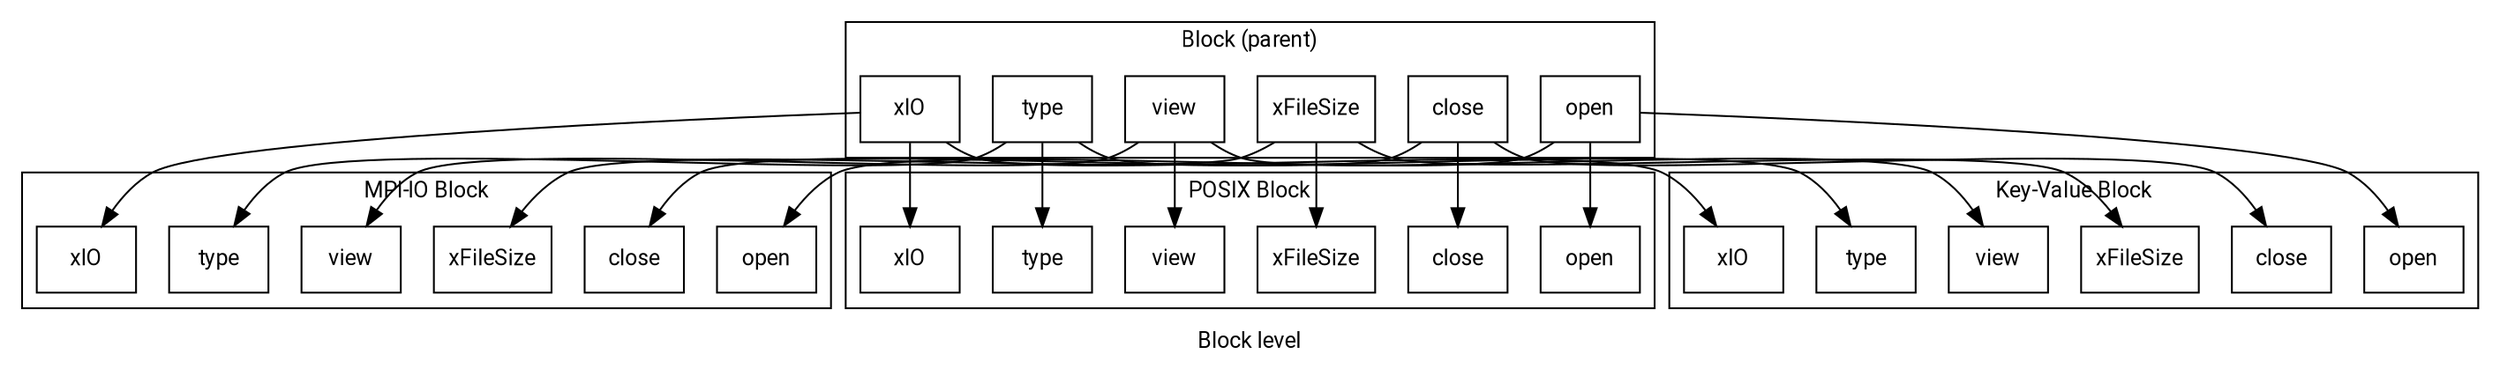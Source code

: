 digraph G
{
    fontname = "Roboto"
    fontsize = 12
    node
    [
        fontname = "Roboto"
        fontsize = 12
        shape = "record"
    ]
    edge
    [
        fontname = "Roboto"
        fontsize = 12
    ]
    label = "Block level"
    subgraph clusterMPI
    {
        label = "MPI-IO Block"
        mopen [ label = "{open}" ]
        mclose [ label = "{close}" ]
        mfs [ label = "{xFileSize}" ]
        mview [ label = "{view}" ]
        mtype [ label = "{type}" ]
        mIO [ label = "{xIO}" ] //Async and regular
    }
    subgraph clusterPOSIX
    {
        label = "POSIX Block"
        posopen [ label = "{open}" ]
        posclose [ label = "{close}" ]
        posfs [ label = "{xFileSize}" ]
        posview [ label = "{view}" ]
        postype [ label = "{type}" ]
        posIO [ label = "{xIO}" ] //Async and regular
    }
    subgraph clusterNONPOS
    {
        label = "Key-Value Block"
        npopen [ label = "{open}" ]
        npclose [ label = "{close}" ]
        npfs [ label = "{xFileSize}" ]
        npview [ label = "{view}" ]
        nptype [ label = "{type}" ]
        npIO [ label = "{xIO}" ] //Async and regular
    }
    subgraph clusterParent
    {
        label = "Block (parent)"
        open [ label = "{open}" ]
        close [ label = "{close}" ]
        fs [ label = "{xFileSize}" ]
        view [ label = "{view}" ]
        type [ label = "{type}" ]
        IO [ label = "{xIO}" ] //Async and regular
    }
    open -> mopen
    open -> posopen
    open -> npopen
    close -> mclose
    close -> posclose
    close -> npclose
    fs -> mfs
    fs -> posfs
    fs -> npfs
    view -> mview
    view -> posview
    view -> npview
    type -> mtype
    type -> postype
    type -> nptype
    IO -> mIO
    IO -> posIO
    IO -> npIO
}

